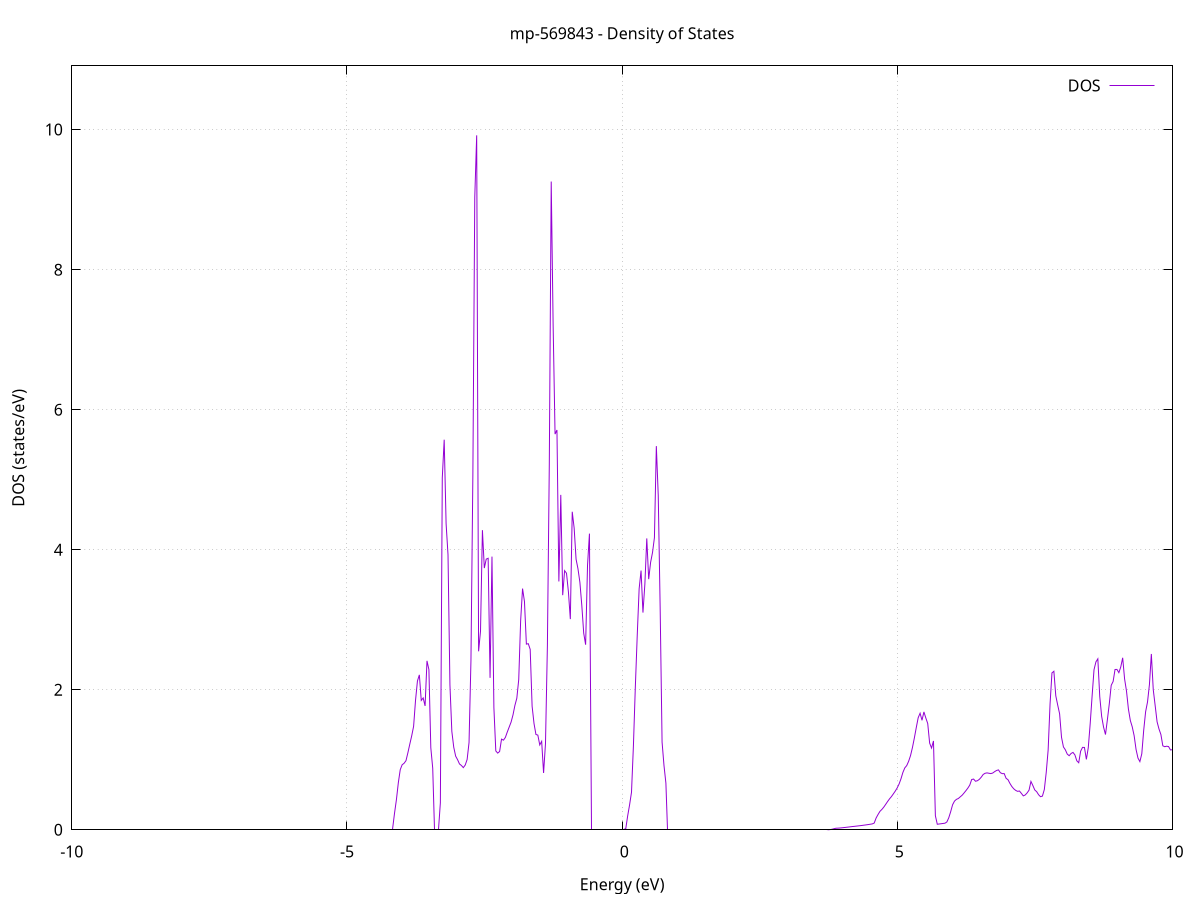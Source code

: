 set title 'mp-569843 - Density of States'
set xlabel 'Energy (eV)'
set ylabel 'DOS (states/eV)'
set grid
set xrange [-10:10]
set yrange [0:10.910]
set xzeroaxis lt -1
set terminal png size 800,600
set output 'mp-569843_dos_gnuplot.png'
plot '-' using 1:2 with lines title 'DOS'
-52.129600 0.000000
-52.094800 0.000000
-52.060100 0.000000
-52.025400 0.000000
-51.990700 0.000000
-51.955900 0.000000
-51.921200 0.000000
-51.886500 0.000000
-51.851800 0.000000
-51.817000 0.000000
-51.782300 0.000000
-51.747600 0.000000
-51.712800 0.000000
-51.678100 0.000000
-51.643400 0.000000
-51.608700 0.000000
-51.573900 0.000000
-51.539200 0.000000
-51.504500 0.000000
-51.469800 0.000000
-51.435000 0.000000
-51.400300 0.000000
-51.365600 0.000000
-51.330800 0.000000
-51.296100 0.000000
-51.261400 0.000000
-51.226700 0.000000
-51.191900 0.000000
-51.157200 0.000000
-51.122500 0.000000
-51.087800 0.000000
-51.053000 0.000000
-51.018300 0.000000
-50.983600 0.000000
-50.948800 0.000000
-50.914100 0.000000
-50.879400 0.000000
-50.844700 0.000000
-50.809900 0.000000
-50.775200 0.000000
-50.740500 0.000000
-50.705800 0.000000
-50.671000 0.000000
-50.636300 0.000000
-50.601600 0.000000
-50.566800 0.000000
-50.532100 0.000000
-50.497400 0.000000
-50.462700 0.000000
-50.427900 0.000000
-50.393200 0.000000
-50.358500 0.000000
-50.323800 0.000000
-50.289000 0.000000
-50.254300 0.000000
-50.219600 0.000000
-50.184800 0.000000
-50.150100 0.000000
-50.115400 0.000000
-50.080700 0.000000
-50.045900 0.000000
-50.011200 0.000000
-49.976500 0.000000
-49.941800 0.000000
-49.907000 0.000000
-49.872300 0.000000
-49.837600 0.000000
-49.802800 0.000000
-49.768100 0.000000
-49.733400 0.000000
-49.698700 0.000000
-49.663900 0.000000
-49.629200 0.000000
-49.594500 0.000000
-49.559800 0.000000
-49.525000 0.000000
-49.490300 0.000000
-49.455600 0.000000
-49.420800 0.000000
-49.386100 0.000000
-49.351400 0.000000
-49.316700 0.000000
-49.281900 0.000000
-49.247200 0.000000
-49.212500 0.000000
-49.177700 0.000000
-49.143000 0.000000
-49.108300 0.000000
-49.073600 0.000000
-49.038800 0.000000
-49.004100 0.000000
-48.969400 0.000000
-48.934700 0.000000
-48.899900 0.000000
-48.865200 0.000000
-48.830500 0.000000
-48.795700 0.000000
-48.761000 0.000000
-48.726300 0.000000
-48.691600 0.000000
-48.656800 0.000000
-48.622100 0.000000
-48.587400 0.000000
-48.552700 0.000000
-48.517900 0.000000
-48.483200 0.000000
-48.448500 0.000000
-48.413700 0.000000
-48.379000 0.000000
-48.344300 0.000000
-48.309600 0.000000
-48.274800 0.000000
-48.240100 0.000000
-48.205400 0.000000
-48.170700 0.000000
-48.135900 0.000000
-48.101200 0.000000
-48.066500 0.000000
-48.031700 0.000000
-47.997000 0.000000
-47.962300 0.000000
-47.927600 0.000000
-47.892800 0.000000
-47.858100 0.000000
-47.823400 0.000000
-47.788700 0.000000
-47.753900 0.000000
-47.719200 0.000000
-47.684500 0.000000
-47.649700 0.000000
-47.615000 0.000000
-47.580300 0.000000
-47.545600 0.000000
-47.510800 0.000000
-47.476100 0.000000
-47.441400 0.000000
-47.406700 0.000000
-47.371900 0.000000
-47.337200 0.000000
-47.302500 0.000000
-47.267700 0.000000
-47.233000 0.000000
-47.198300 0.000000
-47.163600 0.000000
-47.128800 0.000000
-47.094100 0.000000
-47.059400 0.000000
-47.024700 0.000000
-46.989900 0.000000
-46.955200 0.000000
-46.920500 0.000000
-46.885700 0.000000
-46.851000 0.000000
-46.816300 0.000000
-46.781600 0.000000
-46.746800 0.000000
-46.712100 0.000000
-46.677400 0.000000
-46.642600 0.000000
-46.607900 0.000000
-46.573200 0.000000
-46.538500 0.000000
-46.503700 0.000000
-46.469000 0.000000
-46.434300 0.000000
-46.399600 0.000000
-46.364800 0.000000
-46.330100 0.000000
-46.295400 0.000000
-46.260600 0.000000
-46.225900 0.000000
-46.191200 0.000000
-46.156500 0.000000
-46.121700 0.000000
-46.087000 0.000000
-46.052300 0.000000
-46.017600 0.000000
-45.982800 0.000000
-45.948100 0.000000
-45.913400 0.000000
-45.878600 0.000000
-45.843900 0.000000
-45.809200 0.000000
-45.774500 0.000000
-45.739700 0.000000
-45.705000 0.000000
-45.670300 0.000000
-45.635600 0.000000
-45.600800 0.000000
-45.566100 0.000000
-45.531400 0.000000
-45.496600 0.000000
-45.461900 0.000000
-45.427200 0.000000
-45.392500 0.000000
-45.357700 0.000000
-45.323000 0.000000
-45.288300 0.000000
-45.253600 0.000000
-45.218800 0.000000
-45.184100 0.000000
-45.149400 0.000000
-45.114600 0.000000
-45.079900 0.000000
-45.045200 0.000000
-45.010500 0.000000
-44.975700 0.000000
-44.941000 0.000000
-44.906300 0.000000
-44.871600 0.000000
-44.836800 0.000000
-44.802100 0.000000
-44.767400 0.000000
-44.732600 0.000000
-44.697900 0.000000
-44.663200 0.000000
-44.628500 0.000000
-44.593700 0.000000
-44.559000 0.000000
-44.524300 0.000000
-44.489600 0.000000
-44.454800 0.000000
-44.420100 0.000000
-44.385400 0.000000
-44.350600 0.000000
-44.315900 0.000000
-44.281200 0.000000
-44.246500 0.000000
-44.211700 0.000000
-44.177000 0.000000
-44.142300 0.000000
-44.107600 0.000000
-44.072800 0.000000
-44.038100 0.000000
-44.003400 0.000000
-43.968600 0.000000
-43.933900 0.000000
-43.899200 0.000000
-43.864500 0.000000
-43.829700 0.000000
-43.795000 0.000000
-43.760300 0.000000
-43.725500 0.000000
-43.690800 0.000000
-43.656100 0.000000
-43.621400 0.000000
-43.586600 0.000000
-43.551900 0.000000
-43.517200 0.000000
-43.482500 0.000000
-43.447700 0.000000
-43.413000 0.000000
-43.378300 0.000000
-43.343500 0.000000
-43.308800 0.000000
-43.274100 0.000000
-43.239400 0.000000
-43.204600 0.000000
-43.169900 0.000000
-43.135200 0.000000
-43.100500 0.000000
-43.065700 0.000000
-43.031000 0.000000
-42.996300 0.000000
-42.961500 0.000000
-42.926800 0.000000
-42.892100 0.000000
-42.857400 0.000000
-42.822600 0.000000
-42.787900 0.000000
-42.753200 0.000000
-42.718500 0.000000
-42.683700 0.000000
-42.649000 0.000000
-42.614300 0.000000
-42.579500 0.000000
-42.544800 0.000000
-42.510100 0.000000
-42.475400 0.000000
-42.440600 0.000000
-42.405900 0.000000
-42.371200 0.000000
-42.336500 0.000000
-42.301700 0.000000
-42.267000 0.000000
-42.232300 0.000000
-42.197500 0.000000
-42.162800 0.000000
-42.128100 0.000000
-42.093400 0.000000
-42.058600 0.000000
-42.023900 0.000000
-41.989200 0.000000
-41.954500 0.000000
-41.919700 0.000000
-41.885000 0.000000
-41.850300 0.000000
-41.815500 0.000000
-41.780800 0.000000
-41.746100 0.000000
-41.711400 0.000000
-41.676600 0.000000
-41.641900 0.000000
-41.607200 0.000000
-41.572500 0.000000
-41.537700 0.000000
-41.503000 0.000000
-41.468300 0.000000
-41.433500 0.000000
-41.398800 0.000000
-41.364100 0.000000
-41.329400 0.000000
-41.294600 0.000000
-41.259900 0.000000
-41.225200 0.000000
-41.190400 0.000000
-41.155700 0.000000
-41.121000 0.000000
-41.086300 0.000000
-41.051500 0.000000
-41.016800 0.000000
-40.982100 0.000000
-40.947400 0.000000
-40.912600 0.000000
-40.877900 0.000000
-40.843200 0.000000
-40.808400 0.000000
-40.773700 0.000000
-40.739000 0.000000
-40.704300 0.000000
-40.669500 0.000000
-40.634800 0.000000
-40.600100 0.000000
-40.565400 0.000000
-40.530600 0.000000
-40.495900 0.000000
-40.461200 0.000000
-40.426400 0.000000
-40.391700 0.000000
-40.357000 0.000000
-40.322300 0.000000
-40.287500 0.000000
-40.252800 0.000000
-40.218100 0.000000
-40.183400 0.000000
-40.148600 0.000000
-40.113900 0.000000
-40.079200 0.000000
-40.044400 0.000000
-40.009700 0.000000
-39.975000 0.000000
-39.940300 0.000000
-39.905500 0.000000
-39.870800 0.000000
-39.836100 0.000000
-39.801400 0.000000
-39.766600 0.000000
-39.731900 0.000000
-39.697200 0.000000
-39.662400 0.000000
-39.627700 0.000000
-39.593000 0.000000
-39.558300 0.000000
-39.523500 0.000000
-39.488800 0.000000
-39.454100 0.000000
-39.419400 0.000000
-39.384600 0.000000
-39.349900 0.000000
-39.315200 0.000000
-39.280400 0.000000
-39.245700 0.000000
-39.211000 0.000000
-39.176300 0.000000
-39.141500 0.000000
-39.106800 0.000000
-39.072100 0.000000
-39.037400 0.000000
-39.002600 0.000000
-38.967900 0.000000
-38.933200 0.000000
-38.898400 0.000000
-38.863700 0.000000
-38.829000 0.000000
-38.794300 0.000000
-38.759500 0.000000
-38.724800 0.000000
-38.690100 0.000000
-38.655400 0.000000
-38.620600 0.000000
-38.585900 0.000000
-38.551200 0.000000
-38.516400 0.000000
-38.481700 0.000000
-38.447000 0.000000
-38.412300 0.000000
-38.377500 0.000000
-38.342800 0.000000
-38.308100 0.000000
-38.273300 0.000000
-38.238600 0.000000
-38.203900 0.000000
-38.169200 0.000000
-38.134400 0.000000
-38.099700 0.000000
-38.065000 0.000000
-38.030300 0.000000
-37.995500 0.000000
-37.960800 0.000000
-37.926100 0.000000
-37.891300 0.000000
-37.856600 0.000000
-37.821900 0.000000
-37.787200 0.000000
-37.752400 0.000000
-37.717700 0.000000
-37.683000 0.000000
-37.648300 0.000000
-37.613500 0.000000
-37.578800 0.000000
-37.544100 0.000000
-37.509300 0.000000
-37.474600 0.000000
-37.439900 0.000000
-37.405200 0.000000
-37.370400 0.000000
-37.335700 0.000000
-37.301000 0.000000
-37.266300 0.000000
-37.231500 0.000000
-37.196800 0.000000
-37.162100 0.000000
-37.127300 0.000000
-37.092600 0.000000
-37.057900 0.000000
-37.023200 0.000000
-36.988400 0.000000
-36.953700 0.000000
-36.919000 0.000000
-36.884300 0.000000
-36.849500 0.000000
-36.814800 0.000000
-36.780100 0.000000
-36.745300 0.000000
-36.710600 0.000000
-36.675900 0.000000
-36.641200 0.000000
-36.606400 0.000000
-36.571700 0.000000
-36.537000 0.000000
-36.502300 0.000000
-36.467500 0.000000
-36.432800 0.000000
-36.398100 0.000000
-36.363300 0.000000
-36.328600 0.000000
-36.293900 0.000000
-36.259200 0.000000
-36.224400 0.000000
-36.189700 0.000000
-36.155000 0.000000
-36.120300 0.000000
-36.085500 0.000000
-36.050800 0.000000
-36.016100 0.000000
-35.981300 0.000000
-35.946600 0.000000
-35.911900 0.000000
-35.877200 0.000000
-35.842400 0.000000
-35.807700 0.000000
-35.773000 0.000000
-35.738200 0.000000
-35.703500 0.000000
-35.668800 0.000000
-35.634100 0.000000
-35.599300 0.000000
-35.564600 0.000000
-35.529900 0.000000
-35.495200 0.000000
-35.460400 0.000000
-35.425700 0.000000
-35.391000 0.000000
-35.356200 0.000000
-35.321500 0.000000
-35.286800 0.000000
-35.252100 0.000000
-35.217300 0.000000
-35.182600 0.000000
-35.147900 0.000000
-35.113200 0.000000
-35.078400 0.000000
-35.043700 0.000000
-35.009000 0.000000
-34.974200 0.000000
-34.939500 0.000000
-34.904800 0.000000
-34.870100 0.000000
-34.835300 0.000000
-34.800600 0.000000
-34.765900 0.000000
-34.731200 0.000000
-34.696400 0.000000
-34.661700 0.000000
-34.627000 0.000000
-34.592200 0.000000
-34.557500 0.000000
-34.522800 0.000000
-34.488100 0.000000
-34.453300 0.000000
-34.418600 0.000000
-34.383900 0.000000
-34.349200 0.000000
-34.314400 0.000000
-34.279700 0.000000
-34.245000 0.000000
-34.210200 0.000000
-34.175500 0.000000
-34.140800 0.000000
-34.106100 0.000000
-34.071300 0.000000
-34.036600 0.000000
-34.001900 0.000000
-33.967200 0.000000
-33.932400 0.000000
-33.897700 0.000000
-33.863000 0.000000
-33.828200 0.000000
-33.793500 0.000000
-33.758800 0.000000
-33.724100 0.000000
-33.689300 0.000000
-33.654600 0.000000
-33.619900 0.000000
-33.585200 0.000000
-33.550400 0.000000
-33.515700 0.000000
-33.481000 0.000000
-33.446200 0.000000
-33.411500 0.000000
-33.376800 0.000000
-33.342100 0.000000
-33.307300 0.000000
-33.272600 0.000000
-33.237900 0.000000
-33.203200 0.000000
-33.168400 0.000000
-33.133700 0.000000
-33.099000 0.000000
-33.064200 0.000000
-33.029500 0.000000
-32.994800 0.000000
-32.960100 0.000000
-32.925300 0.000000
-32.890600 0.000000
-32.855900 0.000000
-32.821100 0.000000
-32.786400 0.000000
-32.751700 0.000000
-32.717000 0.000000
-32.682200 0.000000
-32.647500 0.000000
-32.612800 0.000000
-32.578100 0.000000
-32.543300 0.000000
-32.508600 0.000000
-32.473900 0.000000
-32.439100 0.000000
-32.404400 0.000000
-32.369700 0.000000
-32.335000 0.000000
-32.300200 0.000000
-32.265500 0.000000
-32.230800 0.000000
-32.196100 0.000000
-32.161300 0.000000
-32.126600 0.000000
-32.091900 0.000000
-32.057100 0.000000
-32.022400 0.000000
-31.987700 0.000000
-31.953000 0.000000
-31.918200 0.000000
-31.883500 0.000000
-31.848800 0.000000
-31.814100 0.000000
-31.779300 0.000000
-31.744600 0.000000
-31.709900 0.000000
-31.675100 0.000000
-31.640400 0.000000
-31.605700 0.000000
-31.571000 0.000000
-31.536200 0.000000
-31.501500 0.000000
-31.466800 0.000000
-31.432100 0.000000
-31.397300 0.000000
-31.362600 0.000000
-31.327900 0.000000
-31.293100 0.000000
-31.258400 0.000000
-31.223700 0.000000
-31.189000 0.000000
-31.154200 0.000000
-31.119500 0.000000
-31.084800 0.000000
-31.050100 0.000000
-31.015300 0.000000
-30.980600 0.000000
-30.945900 0.000000
-30.911100 0.000000
-30.876400 0.000000
-30.841700 0.000000
-30.807000 0.000000
-30.772200 0.000000
-30.737500 0.000000
-30.702800 0.000000
-30.668100 0.000000
-30.633300 0.000000
-30.598600 0.000000
-30.563900 0.000000
-30.529100 0.000000
-30.494400 0.000000
-30.459700 0.000000
-30.425000 0.000000
-30.390200 0.000000
-30.355500 0.000000
-30.320800 0.000000
-30.286000 0.000000
-30.251300 0.000000
-30.216600 0.000000
-30.181900 0.000000
-30.147100 0.000000
-30.112400 0.000000
-30.077700 0.000000
-30.043000 0.000000
-30.008200 0.000000
-29.973500 0.000000
-29.938800 0.000000
-29.904000 0.000000
-29.869300 0.000000
-29.834600 0.000000
-29.799900 0.000000
-29.765100 0.000000
-29.730400 0.000000
-29.695700 0.000000
-29.661000 0.000000
-29.626200 0.000000
-29.591500 0.000000
-29.556800 0.000000
-29.522000 0.000000
-29.487300 0.000000
-29.452600 0.000000
-29.417900 0.000000
-29.383100 0.000000
-29.348400 0.000000
-29.313700 0.000000
-29.279000 0.000000
-29.244200 0.000000
-29.209500 0.000000
-29.174800 0.000000
-29.140000 0.000000
-29.105300 0.000000
-29.070600 0.000000
-29.035900 0.000000
-29.001100 0.000000
-28.966400 0.000000
-28.931700 0.000000
-28.897000 0.000000
-28.862200 0.000000
-28.827500 0.000000
-28.792800 0.000000
-28.758000 0.000000
-28.723300 0.000000
-28.688600 0.000000
-28.653900 0.000000
-28.619100 0.000000
-28.584400 0.000000
-28.549700 0.000000
-28.515000 0.000000
-28.480200 0.000000
-28.445500 0.000000
-28.410800 0.000000
-28.376000 0.000000
-28.341300 0.000000
-28.306600 0.000000
-28.271900 0.000000
-28.237100 0.000000
-28.202400 0.000000
-28.167700 0.000000
-28.133000 0.000000
-28.098200 0.000000
-28.063500 0.000000
-28.028800 0.000000
-27.994000 0.000000
-27.959300 0.000000
-27.924600 0.000000
-27.889900 0.000000
-27.855100 0.000000
-27.820400 0.000000
-27.785700 0.000000
-27.750900 0.000000
-27.716200 0.000000
-27.681500 0.000000
-27.646800 0.000000
-27.612000 0.000000
-27.577300 0.000000
-27.542600 0.000000
-27.507900 0.000000
-27.473100 0.000000
-27.438400 0.000000
-27.403700 0.000000
-27.368900 0.000000
-27.334200 0.000000
-27.299500 0.000000
-27.264800 0.000000
-27.230000 0.000000
-27.195300 0.000000
-27.160600 0.000000
-27.125900 0.000000
-27.091100 0.000000
-27.056400 0.000000
-27.021700 0.000000
-26.986900 0.000000
-26.952200 0.000000
-26.917500 0.000000
-26.882800 0.000000
-26.848000 0.000000
-26.813300 0.000000
-26.778600 0.000000
-26.743900 0.000000
-26.709100 0.000000
-26.674400 0.000000
-26.639700 0.000000
-26.604900 0.000000
-26.570200 0.000000
-26.535500 0.000000
-26.500800 0.000000
-26.466000 0.000000
-26.431300 0.000000
-26.396600 0.000000
-26.361900 0.000000
-26.327100 0.000000
-26.292400 0.000000
-26.257700 0.000000
-26.222900 0.000000
-26.188200 0.000000
-26.153500 0.000000
-26.118800 0.000000
-26.084000 0.000000
-26.049300 0.000000
-26.014600 0.000000
-25.979900 0.000000
-25.945100 0.000000
-25.910400 0.000000
-25.875700 0.000000
-25.840900 0.000000
-25.806200 0.000000
-25.771500 0.000000
-25.736800 0.000000
-25.702000 0.000000
-25.667300 0.000000
-25.632600 0.000000
-25.597900 0.000000
-25.563100 0.000000
-25.528400 0.000000
-25.493700 0.000000
-25.458900 0.000000
-25.424200 0.000000
-25.389500 0.000000
-25.354800 0.000000
-25.320000 0.000000
-25.285300 0.000000
-25.250600 0.000000
-25.215900 0.000000
-25.181100 0.000000
-25.146400 0.000000
-25.111700 0.000000
-25.076900 0.000000
-25.042200 0.000000
-25.007500 0.000000
-24.972800 0.000000
-24.938000 0.000000
-24.903300 0.000000
-24.868600 0.000000
-24.833800 0.000000
-24.799100 0.000000
-24.764400 0.000000
-24.729700 0.000000
-24.694900 0.000000
-24.660200 0.000000
-24.625500 0.000000
-24.590800 0.000000
-24.556000 0.000000
-24.521300 0.000000
-24.486600 0.000000
-24.451800 0.000000
-24.417100 0.000000
-24.382400 0.000000
-24.347700 0.000000
-24.312900 0.000000
-24.278200 0.000000
-24.243500 0.000000
-24.208800 0.000000
-24.174000 0.000000
-24.139300 0.000000
-24.104600 0.000000
-24.069800 0.000000
-24.035100 0.000000
-24.000400 0.000000
-23.965700 0.000000
-23.930900 0.000000
-23.896200 0.000000
-23.861500 0.000000
-23.826800 0.000000
-23.792000 0.000000
-23.757300 0.000000
-23.722600 0.000000
-23.687800 0.000000
-23.653100 0.000000
-23.618400 0.000000
-23.583700 0.000000
-23.548900 0.000000
-23.514200 0.000000
-23.479500 0.000000
-23.444800 0.000000
-23.410000 0.000000
-23.375300 0.000000
-23.340600 0.000000
-23.305800 0.000000
-23.271100 0.000000
-23.236400 0.000000
-23.201700 0.000000
-23.166900 0.000000
-23.132200 0.000000
-23.097500 0.000000
-23.062800 0.000000
-23.028000 0.000000
-22.993300 0.000000
-22.958600 0.000000
-22.923800 0.000000
-22.889100 0.000000
-22.854400 0.000000
-22.819700 0.000000
-22.784900 0.000000
-22.750200 0.000000
-22.715500 0.000000
-22.680800 0.000000
-22.646000 0.000000
-22.611300 0.000000
-22.576600 0.000000
-22.541800 0.000000
-22.507100 0.000000
-22.472400 0.000000
-22.437700 0.000000
-22.402900 0.000000
-22.368200 0.000000
-22.333500 0.000000
-22.298700 0.000000
-22.264000 0.000000
-22.229300 0.000000
-22.194600 0.000000
-22.159800 0.000000
-22.125100 0.000000
-22.090400 0.000000
-22.055700 0.000000
-22.020900 0.000000
-21.986200 0.000000
-21.951500 0.000000
-21.916700 0.000000
-21.882000 0.000000
-21.847300 0.000000
-21.812600 0.000000
-21.777800 0.000000
-21.743100 0.000000
-21.708400 0.000000
-21.673700 0.000000
-21.638900 0.000000
-21.604200 0.000000
-21.569500 0.000000
-21.534700 0.000000
-21.500000 0.000000
-21.465300 0.000000
-21.430600 0.000000
-21.395800 0.000000
-21.361100 0.000000
-21.326400 0.000000
-21.291700 0.000000
-21.256900 0.000000
-21.222200 0.000000
-21.187500 0.000000
-21.152700 0.000000
-21.118000 0.000000
-21.083300 0.000000
-21.048600 0.000000
-21.013800 0.000000
-20.979100 0.000000
-20.944400 0.000000
-20.909700 0.000000
-20.874900 0.000000
-20.840200 0.000000
-20.805500 0.000000
-20.770700 0.000000
-20.736000 0.000000
-20.701300 0.000000
-20.666600 0.000000
-20.631800 0.000000
-20.597100 0.000000
-20.562400 0.000000
-20.527700 0.000000
-20.492900 0.000000
-20.458200 0.000000
-20.423500 0.000000
-20.388700 0.000000
-20.354000 0.000000
-20.319300 0.000000
-20.284600 0.000000
-20.249800 0.000000
-20.215100 0.000000
-20.180400 0.000000
-20.145700 0.000000
-20.110900 0.000000
-20.076200 0.000000
-20.041500 0.000000
-20.006700 0.000000
-19.972000 0.000000
-19.937300 0.000000
-19.902600 0.000000
-19.867800 0.000000
-19.833100 0.000000
-19.798400 0.000000
-19.763700 0.000000
-19.728900 0.000000
-19.694200 0.000000
-19.659500 0.000000
-19.624700 0.000000
-19.590000 0.000000
-19.555300 0.000000
-19.520600 0.000000
-19.485800 0.000000
-19.451100 0.000000
-19.416400 0.000000
-19.381600 0.000000
-19.346900 0.000000
-19.312200 0.000000
-19.277500 0.000000
-19.242700 0.000000
-19.208000 0.000000
-19.173300 0.000000
-19.138600 0.000000
-19.103800 0.000000
-19.069100 0.000000
-19.034400 0.000000
-18.999600 0.000000
-18.964900 0.000000
-18.930200 0.000000
-18.895500 0.000000
-18.860700 0.000000
-18.826000 0.000000
-18.791300 0.000000
-18.756600 0.000000
-18.721800 0.000000
-18.687100 0.000000
-18.652400 0.000000
-18.617600 0.000000
-18.582900 0.000000
-18.548200 0.000000
-18.513500 0.000000
-18.478700 0.000000
-18.444000 0.000000
-18.409300 0.000000
-18.374600 0.000000
-18.339800 0.000000
-18.305100 0.000000
-18.270400 0.000000
-18.235600 0.000000
-18.200900 0.000000
-18.166200 0.000000
-18.131500 0.000000
-18.096700 0.000000
-18.062000 0.000000
-18.027300 0.000000
-17.992600 0.000000
-17.957800 0.000000
-17.923100 0.000000
-17.888400 0.000000
-17.853600 0.000000
-17.818900 0.000000
-17.784200 0.000000
-17.749500 0.000000
-17.714700 0.000000
-17.680000 0.000000
-17.645300 0.000000
-17.610600 0.000000
-17.575800 0.000000
-17.541100 0.000000
-17.506400 0.000000
-17.471600 0.000000
-17.436900 0.000000
-17.402200 0.000000
-17.367500 0.000000
-17.332700 0.000000
-17.298000 0.000000
-17.263300 0.000000
-17.228600 0.000000
-17.193800 0.000000
-17.159100 0.000000
-17.124400 0.000000
-17.089600 0.000000
-17.054900 0.000000
-17.020200 0.000000
-16.985500 0.000000
-16.950700 0.000000
-16.916000 0.000000
-16.881300 0.000000
-16.846500 0.000000
-16.811800 0.000000
-16.777100 0.000000
-16.742400 0.000000
-16.707600 0.000000
-16.672900 0.000000
-16.638200 0.000000
-16.603500 0.000000
-16.568700 0.000000
-16.534000 0.000000
-16.499300 0.000000
-16.464500 0.000000
-16.429800 0.000000
-16.395100 0.000000
-16.360400 0.000000
-16.325600 0.000000
-16.290900 0.000000
-16.256200 0.000000
-16.221500 0.000000
-16.186700 0.000000
-16.152000 0.000000
-16.117300 0.000000
-16.082500 0.000000
-16.047800 0.000000
-16.013100 0.000000
-15.978400 0.000000
-15.943600 0.000000
-15.908900 0.000000
-15.874200 0.000000
-15.839500 0.000000
-15.804700 0.000000
-15.770000 0.000000
-15.735300 0.000000
-15.700500 0.000000
-15.665800 0.000000
-15.631100 0.000000
-15.596400 0.000000
-15.561600 0.000000
-15.526900 0.000000
-15.492200 0.000000
-15.457500 0.000000
-15.422700 0.000000
-15.388000 0.000000
-15.353300 0.000000
-15.318500 0.000000
-15.283800 0.000000
-15.249100 0.000000
-15.214400 0.000000
-15.179600 0.000000
-15.144900 0.000000
-15.110200 0.000000
-15.075500 0.000000
-15.040700 0.000000
-15.006000 0.000000
-14.971300 0.000000
-14.936500 0.000000
-14.901800 0.000000
-14.867100 0.000000
-14.832400 0.000000
-14.797600 0.000000
-14.762900 0.000000
-14.728200 0.000000
-14.693500 0.000000
-14.658700 0.000000
-14.624000 0.000000
-14.589300 0.000000
-14.554500 0.000000
-14.519800 0.000000
-14.485100 0.000000
-14.450400 0.000000
-14.415600 0.000000
-14.380900 0.000000
-14.346200 0.000000
-14.311500 0.000000
-14.276700 0.000000
-14.242000 0.000000
-14.207300 0.000000
-14.172500 0.000000
-14.137800 0.050600
-14.103100 0.492600
-14.068400 0.808700
-14.033600 0.866100
-13.998900 0.907500
-13.964200 0.943600
-13.929400 0.993300
-13.894700 1.038700
-13.860000 1.103200
-13.825300 1.174400
-13.790500 1.247200
-13.755800 1.361700
-13.721100 1.484900
-13.686400 1.638000
-13.651600 1.888200
-13.616900 2.929500
-13.582200 4.508400
-13.547400 7.087800
-13.512700 5.873500
-13.478000 12.501200
-13.443300 7.347000
-13.408500 0.000000
-13.373800 0.000000
-13.339100 0.000000
-13.304400 0.000000
-13.269600 0.000000
-13.234900 0.000000
-13.200200 0.000000
-13.165400 0.000000
-13.130700 0.000000
-13.096000 0.000000
-13.061300 0.000000
-13.026500 0.000000
-12.991800 0.000000
-12.957100 0.000000
-12.922400 0.000000
-12.887600 0.000000
-12.852900 0.000000
-12.818200 0.000000
-12.783400 0.000000
-12.748700 0.000000
-12.714000 0.000000
-12.679300 0.000000
-12.644500 0.000000
-12.609800 0.000000
-12.575100 0.000000
-12.540400 0.000000
-12.505600 0.000000
-12.470900 0.000000
-12.436200 0.000000
-12.401400 0.000000
-12.366700 0.000000
-12.332000 0.000000
-12.297300 0.000000
-12.262500 0.000000
-12.227800 0.000000
-12.193100 0.000000
-12.158400 0.000000
-12.123600 0.000000
-12.088900 0.000000
-12.054200 0.000000
-12.019400 0.000000
-11.984700 0.000000
-11.950000 0.000000
-11.915300 0.000000
-11.880500 0.000000
-11.845800 0.000000
-11.811100 0.000000
-11.776400 0.000000
-11.741600 0.000000
-11.706900 0.000000
-11.672200 0.000000
-11.637400 0.000000
-11.602700 0.000000
-11.568000 0.000000
-11.533300 0.000000
-11.498500 0.000000
-11.463800 0.000000
-11.429100 0.000000
-11.394300 0.000000
-11.359600 0.000000
-11.324900 0.000000
-11.290200 0.000000
-11.255400 0.000000
-11.220700 0.000000
-11.186000 0.000000
-11.151300 0.000000
-11.116500 0.000000
-11.081800 0.000000
-11.047100 0.000000
-11.012300 0.000000
-10.977600 0.000000
-10.942900 0.000000
-10.908200 0.000000
-10.873400 0.000000
-10.838700 0.000000
-10.804000 0.000000
-10.769300 0.000000
-10.734500 0.000000
-10.699800 0.000000
-10.665100 0.000000
-10.630300 0.000000
-10.595600 0.000000
-10.560900 0.000000
-10.526200 0.000000
-10.491400 0.000000
-10.456700 0.000000
-10.422000 0.000000
-10.387300 0.000000
-10.352500 0.000000
-10.317800 0.000000
-10.283100 0.000000
-10.248300 0.000000
-10.213600 0.000000
-10.178900 0.000000
-10.144200 0.000000
-10.109400 0.000000
-10.074700 0.000000
-10.040000 0.000000
-10.005300 0.000000
-9.970500 0.000000
-9.935800 0.000000
-9.901100 0.000000
-9.866300 0.000000
-9.831600 0.000000
-9.796900 0.000000
-9.762200 0.000000
-9.727400 0.000000
-9.692700 0.000000
-9.658000 0.000000
-9.623300 0.000000
-9.588500 0.000000
-9.553800 0.000000
-9.519100 0.000000
-9.484300 0.000000
-9.449600 0.000000
-9.414900 0.000000
-9.380200 0.000000
-9.345400 0.000000
-9.310700 0.000000
-9.276000 0.000000
-9.241300 0.000000
-9.206500 0.000000
-9.171800 0.000000
-9.137100 0.000000
-9.102300 0.000000
-9.067600 0.000000
-9.032900 0.000000
-8.998200 0.000000
-8.963400 0.000000
-8.928700 0.000000
-8.894000 0.000000
-8.859300 0.000000
-8.824500 0.000000
-8.789800 0.000000
-8.755100 0.000000
-8.720300 0.000000
-8.685600 0.000000
-8.650900 0.000000
-8.616200 0.000000
-8.581400 0.000000
-8.546700 0.000000
-8.512000 0.000000
-8.477200 0.000000
-8.442500 0.000000
-8.407800 0.000000
-8.373100 0.000000
-8.338300 0.000000
-8.303600 0.000000
-8.268900 0.000000
-8.234200 0.000000
-8.199400 0.000000
-8.164700 0.000000
-8.130000 0.000000
-8.095200 0.000000
-8.060500 0.000000
-8.025800 0.000000
-7.991100 0.000000
-7.956300 0.000000
-7.921600 0.000000
-7.886900 0.000000
-7.852200 0.000000
-7.817400 0.000000
-7.782700 0.000000
-7.748000 0.000000
-7.713200 0.000000
-7.678500 0.000000
-7.643800 0.000000
-7.609100 0.000000
-7.574300 0.000000
-7.539600 0.000000
-7.504900 0.000000
-7.470200 0.000000
-7.435400 0.000000
-7.400700 0.000000
-7.366000 0.000000
-7.331200 0.000000
-7.296500 0.000000
-7.261800 0.000000
-7.227100 0.000000
-7.192300 0.000000
-7.157600 0.000000
-7.122900 0.000000
-7.088200 0.000000
-7.053400 0.000000
-7.018700 0.000000
-6.984000 0.000000
-6.949200 0.000000
-6.914500 0.000000
-6.879800 0.000000
-6.845100 0.000000
-6.810300 0.000000
-6.775600 0.000000
-6.740900 0.000000
-6.706200 0.000000
-6.671400 0.000000
-6.636700 0.000000
-6.602000 0.000000
-6.567200 0.000000
-6.532500 0.000000
-6.497800 0.000000
-6.463100 0.000000
-6.428300 0.000000
-6.393600 0.000000
-6.358900 0.000000
-6.324200 0.000000
-6.289400 0.000000
-6.254700 0.000000
-6.220000 0.000000
-6.185200 0.000000
-6.150500 0.000000
-6.115800 0.000000
-6.081100 0.000000
-6.046300 0.000000
-6.011600 0.000000
-5.976900 0.000000
-5.942100 0.000000
-5.907400 0.000000
-5.872700 0.000000
-5.838000 0.000000
-5.803200 0.000000
-5.768500 0.000000
-5.733800 0.000000
-5.699100 0.000000
-5.664300 0.000000
-5.629600 0.000000
-5.594900 0.000000
-5.560100 0.000000
-5.525400 0.000000
-5.490700 0.000000
-5.456000 0.000000
-5.421200 0.000000
-5.386500 0.000000
-5.351800 0.000000
-5.317100 0.000000
-5.282300 0.000000
-5.247600 0.000000
-5.212900 0.000000
-5.178100 0.000000
-5.143400 0.000000
-5.108700 0.000000
-5.074000 0.000000
-5.039200 0.000000
-5.004500 0.000000
-4.969800 0.000000
-4.935100 0.000000
-4.900300 0.000000
-4.865600 0.000000
-4.830900 0.000000
-4.796100 0.000000
-4.761400 0.000000
-4.726700 0.000000
-4.692000 0.000000
-4.657200 0.000000
-4.622500 0.000000
-4.587800 0.000000
-4.553100 0.000000
-4.518300 0.000000
-4.483600 0.000000
-4.448900 0.000000
-4.414100 0.000000
-4.379400 0.000000
-4.344700 0.000000
-4.310000 0.000000
-4.275200 0.000000
-4.240500 0.000000
-4.205800 0.000000
-4.171100 0.000000
-4.136300 0.234100
-4.101600 0.429700
-4.066900 0.671300
-4.032100 0.858200
-3.997400 0.928300
-3.962700 0.949300
-3.928000 0.986400
-3.893200 1.099600
-3.858500 1.222600
-3.823800 1.341400
-3.789100 1.477800
-3.754300 1.848800
-3.719600 2.124300
-3.684900 2.212500
-3.650100 1.847700
-3.615400 1.882700
-3.580700 1.768700
-3.546000 2.412600
-3.511200 2.287200
-3.476500 1.171300
-3.441800 0.879000
-3.407000 0.000000
-3.372300 0.000000
-3.337600 0.000000
-3.302900 0.384600
-3.268100 5.026000
-3.233400 5.570800
-3.198700 4.371800
-3.164000 3.926900
-3.129200 2.071500
-3.094500 1.404700
-3.059800 1.178300
-3.025000 1.051400
-2.990300 1.001000
-2.955600 0.940200
-2.920900 0.918500
-2.886100 0.887700
-2.851400 0.924400
-2.816700 1.003900
-2.782000 1.245900
-2.747200 2.416300
-2.712500 5.057700
-2.677800 9.033200
-2.643000 9.917800
-2.608300 2.548900
-2.573600 2.834700
-2.538900 4.279000
-2.504100 3.737600
-2.469400 3.865900
-2.434700 3.877500
-2.400000 2.169600
-2.365200 3.901100
-2.330500 1.745600
-2.295800 1.125900
-2.261000 1.095100
-2.226300 1.118300
-2.191600 1.294700
-2.156900 1.279800
-2.122100 1.318400
-2.087400 1.395300
-2.052700 1.466600
-2.018000 1.537600
-1.983200 1.640800
-1.948500 1.776400
-1.913800 1.878800
-1.879000 2.145300
-1.844300 2.984900
-1.809600 3.444900
-1.774900 3.260700
-1.740100 2.651500
-1.705400 2.657700
-1.670700 2.576300
-1.636000 1.764300
-1.601200 1.516900
-1.566500 1.361100
-1.531800 1.352100
-1.497000 1.211700
-1.462300 1.263100
-1.427600 0.811100
-1.392900 1.231600
-1.358100 2.631500
-1.323400 5.228400
-1.288700 9.258400
-1.254000 7.211300
-1.219200 5.650900
-1.184500 5.709400
-1.149800 3.546700
-1.115000 4.783200
-1.080300 3.350500
-1.045600 3.700900
-1.010900 3.663900
-0.976100 3.395500
-0.941400 3.009000
-0.906700 4.542100
-0.872000 4.309800
-0.837200 3.864600
-0.802500 3.727300
-0.767800 3.534500
-0.733000 3.204800
-0.698300 2.807200
-0.663600 2.643100
-0.628900 3.778600
-0.594100 4.229700
-0.559400 0.000000
-0.524700 0.000000
-0.489900 0.000000
-0.455200 0.000000
-0.420500 0.000000
-0.385800 0.000000
-0.351000 0.000000
-0.316300 0.000000
-0.281600 0.000000
-0.246900 0.000000
-0.212100 0.000000
-0.177400 0.000000
-0.142700 0.000000
-0.107900 0.000000
-0.073200 0.000000
-0.038500 0.000000
-0.003800 0.000000
0.031000 0.000000
0.065700 0.015600
0.100400 0.199100
0.135100 0.355500
0.169900 0.535900
0.204600 1.196100
0.239300 2.030400
0.274100 2.774000
0.308800 3.441800
0.343500 3.702200
0.378200 3.101700
0.413000 3.508600
0.447700 4.160600
0.482400 3.578900
0.517100 3.818800
0.551900 3.959800
0.586600 4.171700
0.621300 5.479400
0.656100 4.773300
0.690800 3.167000
0.725500 1.252400
0.760200 0.918400
0.795000 0.666200
0.829700 0.000000
0.864400 0.000000
0.899100 0.000000
0.933900 0.000000
0.968600 0.000000
1.003300 0.000000
1.038100 0.000000
1.072800 0.000000
1.107500 0.000000
1.142200 0.000000
1.177000 0.000000
1.211700 0.000000
1.246400 0.000000
1.281100 0.000000
1.315900 0.000000
1.350600 0.000000
1.385300 0.000000
1.420100 0.000000
1.454800 0.000000
1.489500 0.000000
1.524200 0.000000
1.559000 0.000000
1.593700 0.000000
1.628400 0.000000
1.663100 0.000000
1.697900 0.000000
1.732600 0.000000
1.767300 0.000000
1.802100 0.000000
1.836800 0.000000
1.871500 0.000000
1.906200 0.000000
1.941000 0.000000
1.975700 0.000000
2.010400 0.000000
2.045200 0.000000
2.079900 0.000000
2.114600 0.000000
2.149300 0.000000
2.184100 0.000000
2.218800 0.000000
2.253500 0.000000
2.288200 0.000000
2.323000 0.000000
2.357700 0.000000
2.392400 0.000000
2.427200 0.000000
2.461900 0.000000
2.496600 0.000000
2.531300 0.000000
2.566100 0.000000
2.600800 0.000000
2.635500 0.000000
2.670200 0.000000
2.705000 0.000000
2.739700 0.000000
2.774400 0.000000
2.809200 0.000000
2.843900 0.000000
2.878600 0.000000
2.913300 0.000000
2.948100 0.000000
2.982800 0.000000
3.017500 0.000000
3.052200 0.000000
3.087000 0.000000
3.121700 0.000000
3.156400 0.000000
3.191200 0.000000
3.225900 0.000000
3.260600 0.000000
3.295300 0.000000
3.330100 0.000000
3.364800 0.000000
3.399500 0.000000
3.434200 0.000000
3.469000 0.000000
3.503700 0.000000
3.538400 0.000000
3.573200 0.000000
3.607900 0.000000
3.642600 0.000000
3.677300 0.000000
3.712100 0.000000
3.746800 0.000400
3.781500 0.003000
3.816200 0.008100
3.851000 0.015400
3.885700 0.022000
3.920400 0.023300
3.955200 0.025200
3.989900 0.028000
4.024600 0.031000
4.059300 0.034200
4.094100 0.037400
4.128800 0.040800
4.163500 0.044100
4.198200 0.047300
4.233000 0.050300
4.267700 0.053400
4.302400 0.056500
4.337200 0.059800
4.371900 0.063400
4.406600 0.067200
4.441300 0.071100
4.476100 0.075000
4.510800 0.079400
4.545500 0.084000
4.580200 0.096300
4.615000 0.168700
4.649700 0.218200
4.684400 0.263300
4.719200 0.290700
4.753900 0.323600
4.788600 0.362900
4.823300 0.403600
4.858100 0.441300
4.892800 0.473700
4.927500 0.512300
4.962300 0.551900
4.997000 0.597200
5.031700 0.653200
5.066400 0.727800
5.101200 0.818800
5.135900 0.883800
5.170600 0.916400
5.205300 0.977300
5.240100 1.060000
5.274800 1.174500
5.309500 1.310800
5.344300 1.459000
5.379000 1.599900
5.413700 1.664500
5.448400 1.563400
5.483200 1.683500
5.517900 1.596800
5.552600 1.516900
5.587300 1.237600
5.622100 1.167700
5.656800 1.268500
5.691500 0.201000
5.726300 0.078900
5.761000 0.082600
5.795700 0.086400
5.830400 0.090100
5.865200 0.093800
5.899900 0.111000
5.934600 0.171100
5.969300 0.257600
6.004100 0.357000
6.038800 0.409300
6.073500 0.434300
6.108300 0.446500
6.143000 0.470200
6.177700 0.493500
6.212400 0.525600
6.247200 0.559500
6.281900 0.595600
6.316600 0.638700
6.351300 0.718200
6.386100 0.724000
6.420800 0.693000
6.455500 0.700700
6.490300 0.720400
6.525000 0.751100
6.559700 0.789600
6.594400 0.806700
6.629200 0.812400
6.663900 0.807300
6.698600 0.802500
6.733300 0.810300
6.768100 0.830300
6.802800 0.846700
6.837500 0.855400
6.872300 0.815200
6.907000 0.801400
6.941700 0.802500
6.976400 0.735100
7.011200 0.714900
7.045900 0.662400
7.080600 0.618300
7.115300 0.585400
7.150100 0.562800
7.184800 0.549000
7.219500 0.553500
7.254300 0.519700
7.289000 0.484300
7.323700 0.496900
7.358400 0.526300
7.393200 0.565700
7.427900 0.690300
7.462600 0.632100
7.497400 0.568600
7.532100 0.543800
7.566800 0.500600
7.601500 0.472500
7.636300 0.480700
7.671000 0.574800
7.705700 0.819300
7.740400 1.138500
7.775200 1.797100
7.809900 2.240800
7.844600 2.263800
7.879400 1.913500
7.914100 1.781600
7.948800 1.656300
7.983500 1.320600
8.018300 1.183100
8.053000 1.142100
8.087700 1.080900
8.122400 1.057900
8.157200 1.089700
8.191900 1.105000
8.226600 1.069400
8.261400 0.985200
8.296100 0.957400
8.330800 1.122300
8.365500 1.176800
8.400300 1.175700
8.435000 1.005200
8.469700 1.172200
8.504400 1.513900
8.539200 1.909500
8.573900 2.285200
8.608600 2.398000
8.643400 2.441700
8.678100 1.903300
8.712800 1.618700
8.747500 1.465700
8.782300 1.360100
8.817000 1.572900
8.851700 1.800300
8.886400 2.062900
8.921200 2.118400
8.955900 2.289400
8.990600 2.290100
9.025400 2.244000
9.060100 2.325900
9.094800 2.456400
9.129500 2.154500
9.164300 1.980900
9.199000 1.724100
9.233700 1.561100
9.268400 1.470500
9.303200 1.343400
9.337900 1.147400
9.372600 1.024400
9.407400 0.973600
9.442100 1.084900
9.476800 1.420800
9.511500 1.685200
9.546300 1.826100
9.581000 2.074900
9.615700 2.510700
9.650400 2.001500
9.685200 1.772600
9.719900 1.542300
9.754600 1.439300
9.789400 1.359900
9.824100 1.199400
9.858800 1.186400
9.893500 1.193300
9.928300 1.188400
9.963000 1.140200
9.997700 1.143700
10.032400 1.212500
10.067200 1.248200
10.101900 1.230400
10.136600 1.173000
10.171400 1.146000
10.206100 1.140800
10.240800 1.154100
10.275500 1.192400
10.310300 1.254700
10.345000 1.316200
10.379700 1.392300
10.414500 1.371400
10.449200 1.431300
10.483900 1.609900
10.518600 1.725500
10.553400 1.649100
10.588100 1.423600
10.622800 1.226500
10.657500 1.139300
10.692300 1.076300
10.727000 1.045100
10.761700 1.015900
10.796500 1.027900
10.831200 0.992400
10.865900 0.972100
10.900600 0.839900
10.935400 0.817900
10.970100 0.953600
11.004800 0.677500
11.039500 0.830500
11.074300 0.932500
11.109000 1.143600
11.143700 1.074900
11.178500 1.067600
11.213200 1.044000
11.247900 0.965800
11.282600 0.911300
11.317400 0.868000
11.352100 0.844700
11.386800 0.822100
11.421500 0.806300
11.456300 0.794600
11.491000 0.780100
11.525700 0.771700
11.560500 0.770300
11.595200 0.784300
11.629900 0.745500
11.664600 0.681800
11.699400 0.657500
11.734100 0.569100
11.768800 0.497400
11.803500 0.460200
11.838300 0.440100
11.873000 0.422000
11.907700 0.404600
11.942500 0.387200
11.977200 0.369400
12.011900 0.349200
12.046600 0.335800
12.081400 0.325300
12.116100 0.314900
12.150800 0.304400
12.185500 0.293800
12.220300 0.283900
12.255000 0.274800
12.289700 0.266400
12.324500 0.258400
12.359200 0.250100
12.393900 0.242800
12.428600 0.237000
12.463400 0.231600
12.498100 0.226500
12.532800 0.221100
12.567500 0.215100
12.602300 0.208800
12.637000 0.203100
12.671700 0.197500
12.706500 0.191900
12.741200 0.186000
12.775900 0.179800
12.810600 0.173700
12.845400 0.167900
12.880100 0.161900
12.914800 0.156100
12.949600 0.150500
12.984300 0.143800
13.019000 0.136500
13.053700 0.127500
13.088500 0.119500
13.123200 0.111900
13.157900 0.104600
13.192600 0.099000
13.227400 0.094900
13.262100 0.090700
13.296800 0.086700
13.331600 0.083300
13.366300 0.078600
13.401000 0.073400
13.435700 0.068200
13.470500 0.063100
13.505200 0.058200
13.539900 0.053500
13.574600 0.048900
13.609400 0.044600
13.644100 0.042900
13.678800 0.041800
13.713600 0.042200
13.748300 0.000400
13.783000 0.000000
13.817700 0.000000
13.852500 0.000000
13.887200 0.000000
13.921900 0.000000
13.956600 0.000000
13.991400 0.000000
14.026100 0.000000
14.060800 0.000000
14.095600 0.000000
14.130300 0.000000
14.165000 0.000000
14.199700 0.000000
14.234500 0.000000
14.269200 0.000000
14.303900 0.000000
14.338600 0.000000
14.373400 0.000000
14.408100 0.000000
14.442800 0.000000
14.477600 0.000000
14.512300 0.000000
14.547000 0.000000
14.581700 0.000000
14.616500 0.000000
14.651200 0.000000
14.685900 0.000000
14.720600 0.000000
14.755400 0.000000
14.790100 0.000000
14.824800 0.000000
14.859600 0.000000
14.894300 0.000000
14.929000 0.000000
14.963700 0.000000
14.998500 0.000000
15.033200 0.000000
15.067900 0.000000
15.102600 0.000000
15.137400 0.000000
15.172100 0.000000
15.206800 0.000000
15.241600 0.000000
15.276300 0.000000
15.311000 0.000000
15.345700 0.000000
15.380500 0.000000
15.415200 0.000000
15.449900 0.000000
15.484600 0.000000
15.519400 0.000000
15.554100 0.000000
15.588800 0.000000
15.623600 0.000000
15.658300 0.000000
15.693000 0.000000
15.727700 0.000000
15.762500 0.000000
15.797200 0.000000
15.831900 0.000000
15.866700 0.000000
15.901400 0.000000
15.936100 0.000000
15.970800 0.000000
16.005600 0.000000
16.040300 0.000000
16.075000 0.000000
16.109700 0.000000
16.144500 0.000000
16.179200 0.000000
16.213900 0.000000
16.248700 0.000000
16.283400 0.000000
16.318100 0.000000
16.352800 0.000000
16.387600 0.000000
16.422300 0.000000
16.457000 0.000000
16.491700 0.000000
16.526500 0.000000
16.561200 0.000000
16.595900 0.000000
16.630700 0.000000
16.665400 0.000000
16.700100 0.000000
16.734800 0.000000
16.769600 0.000000
16.804300 0.000000
16.839000 0.000000
16.873700 0.000000
16.908500 0.000000
16.943200 0.000000
16.977900 0.000000
17.012700 0.000000
17.047400 0.000000
17.082100 0.000000
17.116800 0.000000
17.151600 0.000000
17.186300 0.000000
17.221000 0.000000
17.255700 0.000000
17.290500 0.000000
17.325200 0.000000
e

